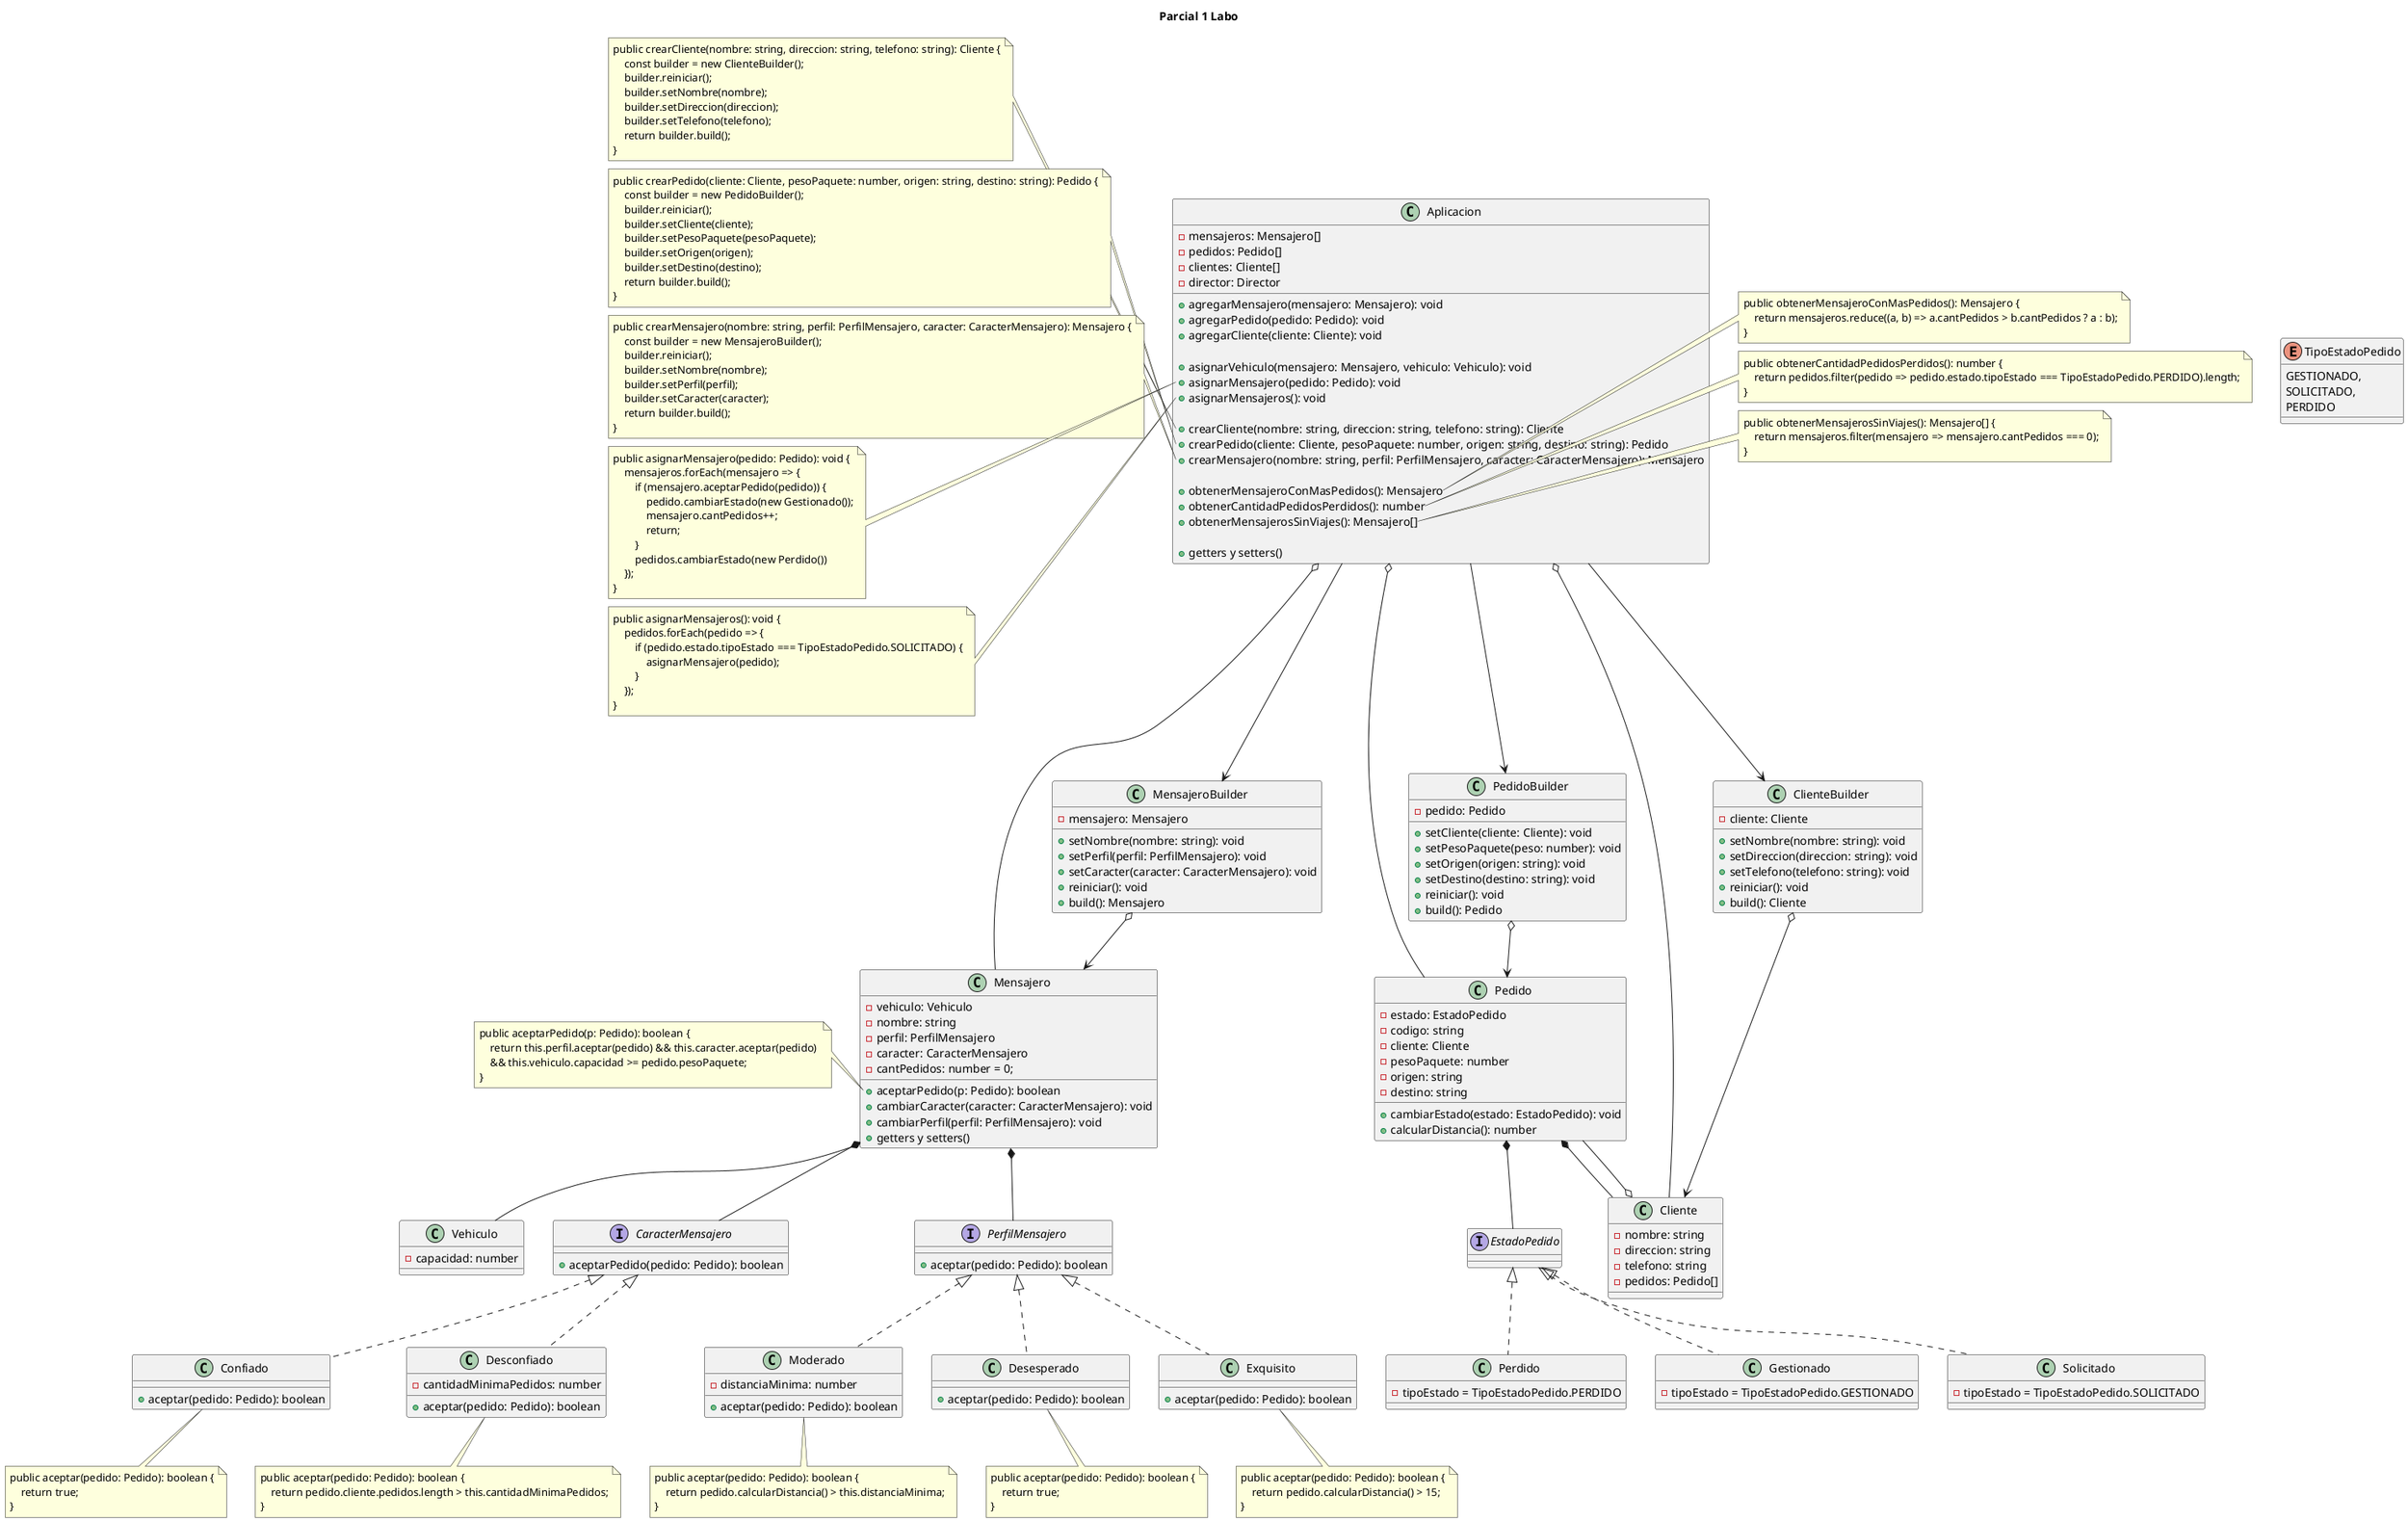 @startuml

title "Parcial 1 Labo"

class Aplicacion {
    - mensajeros: Mensajero[]
    - pedidos: Pedido[]
    - clientes: Cliente[]
    - director: Director

    + agregarMensajero(mensajero: Mensajero): void
    + agregarPedido(pedido: Pedido): void
    + agregarCliente(cliente: Cliente): void

    + asignarVehiculo(mensajero: Mensajero, vehiculo: Vehiculo): void
    + asignarMensajero(pedido: Pedido): void
    + asignarMensajeros(): void

    + crearCliente(nombre: string, direccion: string, telefono: string): Cliente
    + crearPedido(cliente: Cliente, pesoPaquete: number, origen: string, destino: string): Pedido
    + crearMensajero(nombre: string, perfil: PerfilMensajero, caracter: CaracterMensajero): Mensajero

    + obtenerMensajeroConMasPedidos(): Mensajero
    + obtenerCantidadPedidosPerdidos(): number
    + obtenerMensajerosSinViajes(): Mensajero[]

    + getters y setters()
}

note right of Aplicacion::obtenerMensajeroConMasPedidos
    public obtenerMensajeroConMasPedidos(): Mensajero {
        ' reduce compara la cantidad de pedidos de cada mensajero y devuelve el que tiene mas
        return mensajeros.reduce((a, b) => a.cantPedidos > b.cantPedidos ? a : b);
    }
end note

note right of Aplicacion::obtenerCantidadPedidosPerdidos
    public obtenerCantidadPedidosPerdidos(): number {
        ' filter los pedidos perdidos y devuelve la cantidad
        return pedidos.filter(pedido => pedido.estado.tipoEstado === TipoEstadoPedido.PERDIDO).length;
    }
end note

note right of Aplicacion::obtenerMensajerosSinViajes
    public obtenerMensajerosSinViajes(): Mensajero[] {
        ' filter los mensajeros que no tienen pedidos y devuelve la lista
        return mensajeros.filter(mensajero => mensajero.cantPedidos === 0);
    }
end note


class Pedido {
    - estado: EstadoPedido
    - codigo: string
    - cliente: Cliente
    - pesoPaquete: number
    - origen: string
    - destino: string

    + cambiarEstado(estado: EstadoPedido): void
    + calcularDistancia(): number
}

interface EstadoPedido {}

class Gestionado implements EstadoPedido {
    - tipoEstado = TipoEstadoPedido.GESTIONADO
}

class Solicitado implements EstadoPedido {
    - tipoEstado = TipoEstadoPedido.SOLICITADO
}

class Perdido implements EstadoPedido {
    - tipoEstado = TipoEstadoPedido.PERDIDO
}

enum TipoEstadoPedido {
    GESTIONADO,
    SOLICITADO,
    PERDIDO
}

class Mensajero {
    - vehiculo: Vehiculo
    - nombre: string
    - perfil: PerfilMensajero
    - caracter: CaracterMensajero
    - cantPedidos: number = 0;

    + aceptarPedido(p: Pedido): boolean
    + cambiarCaracter(caracter: CaracterMensajero): void
    + cambiarPerfil(perfil: PerfilMensajero): void
    + getters y setters()
}

interface CaracterMensajero {
    + aceptarPedido(pedido: Pedido): boolean
}

class Confiado implements CaracterMensajero {
    ' Acepta todos los pedidos
    + aceptar(pedido: Pedido): boolean
}

class Desconfiado implements CaracterMensajero {
    ' Acepta solo pedidos de clientes con una cantidad minima de pedidos
    - cantidadMinimaPedidos: number    

    + aceptar(pedido: Pedido): boolean
}

interface PerfilMensajero {
    + aceptar(pedido: Pedido): boolean
}

class Desesperado implements PerfilMensajero {
    ' Tomas los pedidos sin importar los km

    + aceptar(pedido: Pedido): boolean
}

class Exquisito implements PerfilMensajero {
    ' Toma solo los de mas de 15 km

    + aceptar(pedido: Pedido): boolean
}

class Moderado implements PerfilMensajero {
    ' Toma solo los de mas de X km
    - distanciaMinima: number

    + aceptar(pedido: Pedido): boolean
}

class Vehiculo {
    - capacidad: number
}

class Cliente {
    - nombre: string
    - direccion: string
    - telefono: string
    - pedidos: Pedido[]
}

' builders

class ClienteBuilder {
    - cliente: Cliente

    + setNombre(nombre: string): void
    + setDireccion(direccion: string): void
    + setTelefono(telefono: string): void
    + reiniciar(): void
    + build(): Cliente
}

class PedidoBuilder {
    - pedido: Pedido

    + setCliente(cliente: Cliente): void
    + setPesoPaquete(peso: number): void
    + setOrigen(origen: string): void
    + setDestino(destino: string): void
    + reiniciar(): void
    + build(): Pedido
}

class MensajeroBuilder {
    - mensajero: Mensajero

    + setNombre(nombre: string): void
    + setPerfil(perfil: PerfilMensajero): void
    + setCaracter(caracter: CaracterMensajero): void
    + reiniciar(): void
    + build(): Mensajero
}


' notas

note bottom of Confiado
    public aceptar(pedido: Pedido): boolean {
        return true;
    }
end note

note bottom of Desconfiado
    public aceptar(pedido: Pedido): boolean {
        return pedido.cliente.pedidos.length > this.cantidadMinimaPedidos;
    }
end note

note bottom of Desesperado
    public aceptar(pedido: Pedido): boolean {
        return true;
    }
end note

note bottom of Exquisito
    public aceptar(pedido: Pedido): boolean {
        return pedido.calcularDistancia() > 15;
    }
end note

note bottom of Moderado
    public aceptar(pedido: Pedido): boolean {
        return pedido.calcularDistancia() > this.distanciaMinima;
    }
end note

note left of Aplicacion::crearCliente
    public crearCliente(nombre: string, direccion: string, telefono: string): Cliente {
        const builder = new ClienteBuilder();
        builder.reiniciar();
        builder.setNombre(nombre);
        builder.setDireccion(direccion);
        builder.setTelefono(telefono);
        return builder.build();
    }
end note

note left of Mensajero::aceptarPedido
    public aceptarPedido(p: Pedido): boolean {
        return this.perfil.aceptar(pedido) && this.caracter.aceptar(pedido) 
        && this.vehiculo.capacidad >= pedido.pesoPaquete;
    }
end note

note left of Aplicacion::crearPedido
    public crearPedido(cliente: Cliente, pesoPaquete: number, origen: string, destino: string): Pedido {
        const builder = new PedidoBuilder();
        builder.reiniciar();
        builder.setCliente(cliente);
        builder.setPesoPaquete(pesoPaquete);
        builder.setOrigen(origen);
        builder.setDestino(destino);
        return builder.build();
    }
end note

note left of Aplicacion::crearMensajero
    public crearMensajero(nombre: string, perfil: PerfilMensajero, caracter: CaracterMensajero): Mensajero {
        const builder = new MensajeroBuilder();
        builder.reiniciar();
        builder.setNombre(nombre);
        builder.setPerfil(perfil);
        builder.setCaracter(caracter);
        return builder.build();
    }
end note

note left of Aplicacion::asignarMensajero
    public asignarMensajero(pedido: Pedido): void {
        mensajeros.forEach(mensajero => {
            if (mensajero.aceptarPedido(pedido)) {
                pedido.cambiarEstado(new Gestionado());
                mensajero.cantPedidos++;
                return;
            }
            pedidos.cambiarEstado(new Perdido())
        });
    }
end note

note left of Aplicacion::asignarMensajeros
    public asignarMensajeros(): void {
        pedidos.forEach(pedido => {
            if (pedido.estado.tipoEstado === TipoEstadoPedido.SOLICITADO) {
                asignarMensajero(pedido);
            }
        });
    }
end note

' relaciones
Mensajero o-- Vehiculo
Mensajero *-- PerfilMensajero
Mensajero *-- CaracterMensajero
Pedido *-- EstadoPedido
Pedido *-- Cliente
Cliente o-- Pedido
Aplicacion o-- Mensajero
Aplicacion o-- Pedido
Aplicacion o-- Cliente
ClienteBuilder o--> Cliente
PedidoBuilder o--> Pedido
MensajeroBuilder o--> Mensajero
Aplicacion --> ClienteBuilder
Aplicacion --> PedidoBuilder
Aplicacion --> MensajeroBuilder
@enduml